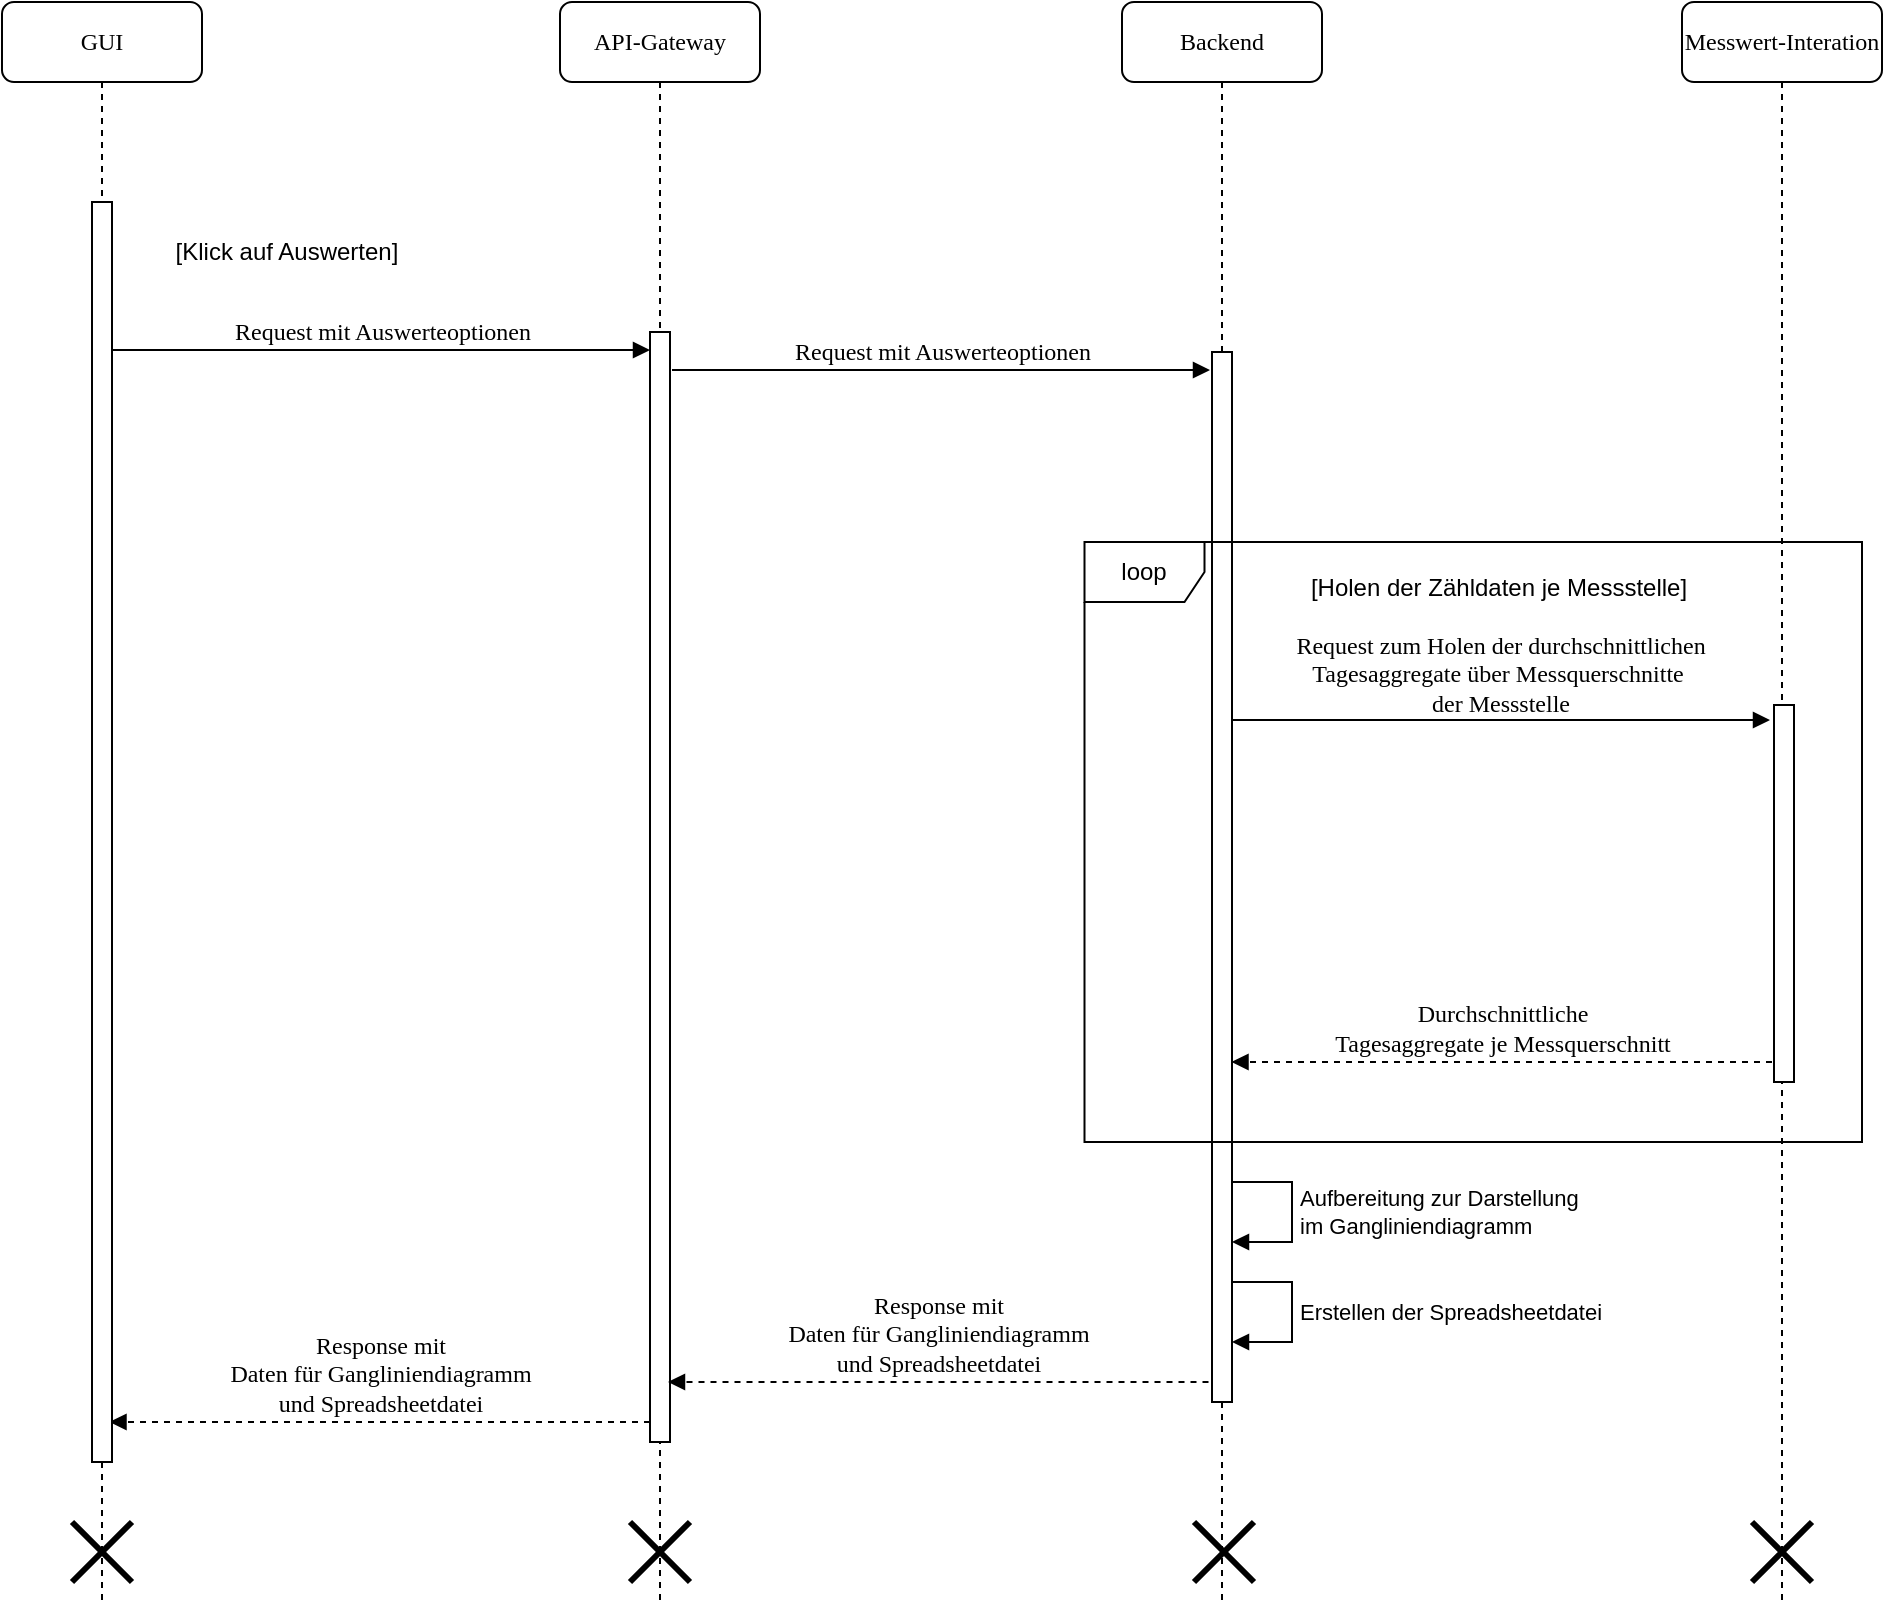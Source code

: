 <mxfile version="27.0.5">
  <diagram name="Seite-1" id="bGcENvx-rqWKhTurmv1m">
    <mxGraphModel dx="1426" dy="889" grid="1" gridSize="10" guides="1" tooltips="1" connect="1" arrows="1" fold="1" page="1" pageScale="1" pageWidth="827" pageHeight="1169" math="0" shadow="0">
      <root>
        <mxCell id="0" />
        <mxCell id="1" parent="0" />
        <mxCell id="ue7t5pKXN6XHKBtUqyQd-2" value="API-Gateway" style="shape=umlLifeline;perimeter=lifelinePerimeter;whiteSpace=wrap;html=1;container=1;collapsible=0;recursiveResize=0;outlineConnect=0;rounded=1;shadow=0;comic=0;labelBackgroundColor=none;strokeWidth=1;fontFamily=Verdana;fontSize=12;align=center;" parent="1" vertex="1">
          <mxGeometry x="389" y="80" width="100" height="800" as="geometry" />
        </mxCell>
        <mxCell id="ue7t5pKXN6XHKBtUqyQd-3" value="" style="html=1;points=[];perimeter=orthogonalPerimeter;rounded=0;shadow=0;comic=0;labelBackgroundColor=none;strokeWidth=1;fontFamily=Verdana;fontSize=12;align=center;" parent="ue7t5pKXN6XHKBtUqyQd-2" vertex="1">
          <mxGeometry x="45" y="165" width="10" height="555" as="geometry" />
        </mxCell>
        <mxCell id="ue7t5pKXN6XHKBtUqyQd-146" value="Response mit&lt;div&gt;Daten für Gangliniendiagramm&lt;div&gt;und Spreadsheetdatei&lt;/div&gt;&lt;/div&gt;" style="html=1;verticalAlign=bottom;endArrow=block;labelBackgroundColor=none;fontFamily=Verdana;fontSize=12;edgeStyle=elbowEdgeStyle;elbow=vertical;exitX=0.925;exitY=0.55;exitDx=0;exitDy=0;exitPerimeter=0;dashed=1;" parent="ue7t5pKXN6XHKBtUqyQd-2" edge="1">
          <mxGeometry x="-0.001" relative="1" as="geometry">
            <mxPoint x="45" y="710" as="sourcePoint" />
            <mxPoint as="offset" />
            <mxPoint x="-225.25" y="710" as="targetPoint" />
          </mxGeometry>
        </mxCell>
        <mxCell id="ue7t5pKXN6XHKBtUqyQd-148" value="" style="shape=umlDestroy;whiteSpace=wrap;html=1;strokeWidth=3;targetShapes=umlLifeline;" parent="ue7t5pKXN6XHKBtUqyQd-2" vertex="1">
          <mxGeometry x="35" y="760" width="30" height="30" as="geometry" />
        </mxCell>
        <mxCell id="ue7t5pKXN6XHKBtUqyQd-4" value="Backend" style="shape=umlLifeline;perimeter=lifelinePerimeter;whiteSpace=wrap;html=1;container=1;collapsible=0;recursiveResize=0;outlineConnect=0;rounded=1;shadow=0;comic=0;labelBackgroundColor=none;strokeWidth=1;fontFamily=Verdana;fontSize=12;align=center;" parent="1" vertex="1">
          <mxGeometry x="670" y="80" width="100" height="800" as="geometry" />
        </mxCell>
        <mxCell id="ue7t5pKXN6XHKBtUqyQd-5" value="" style="html=1;points=[];perimeter=orthogonalPerimeter;rounded=0;shadow=0;comic=0;labelBackgroundColor=none;strokeWidth=1;fontFamily=Verdana;fontSize=12;align=center;" parent="ue7t5pKXN6XHKBtUqyQd-4" vertex="1">
          <mxGeometry x="45" y="175" width="10" height="525" as="geometry" />
        </mxCell>
        <mxCell id="ue7t5pKXN6XHKBtUqyQd-141" value="Aufbereitung zur Darstellung&lt;div&gt;im Gangliniendiagramm&lt;/div&gt;" style="html=1;align=left;spacingLeft=2;endArrow=block;rounded=0;edgeStyle=orthogonalEdgeStyle;curved=0;rounded=0;" parent="ue7t5pKXN6XHKBtUqyQd-4" edge="1">
          <mxGeometry relative="1" as="geometry">
            <mxPoint x="55" y="590" as="sourcePoint" />
            <Array as="points">
              <mxPoint x="85" y="590" />
              <mxPoint x="85" y="620" />
            </Array>
            <mxPoint x="55" y="620" as="targetPoint" />
          </mxGeometry>
        </mxCell>
        <mxCell id="ue7t5pKXN6XHKBtUqyQd-142" value="Erstellen der Spreadsheetdatei" style="html=1;align=left;spacingLeft=2;endArrow=block;rounded=0;edgeStyle=orthogonalEdgeStyle;curved=0;rounded=0;" parent="ue7t5pKXN6XHKBtUqyQd-4" edge="1">
          <mxGeometry relative="1" as="geometry">
            <mxPoint x="55" y="640" as="sourcePoint" />
            <Array as="points">
              <mxPoint x="85" y="640" />
              <mxPoint x="85" y="670" />
            </Array>
            <mxPoint x="55" y="670" as="targetPoint" />
          </mxGeometry>
        </mxCell>
        <mxCell id="ue7t5pKXN6XHKBtUqyQd-149" value="" style="shape=umlDestroy;whiteSpace=wrap;html=1;strokeWidth=3;targetShapes=umlLifeline;" parent="ue7t5pKXN6XHKBtUqyQd-4" vertex="1">
          <mxGeometry x="36" y="760" width="30" height="30" as="geometry" />
        </mxCell>
        <mxCell id="ue7t5pKXN6XHKBtUqyQd-7" value="Messwert-Interation" style="shape=umlLifeline;perimeter=lifelinePerimeter;whiteSpace=wrap;html=1;container=1;collapsible=0;recursiveResize=0;outlineConnect=0;rounded=1;shadow=0;comic=0;labelBackgroundColor=none;strokeWidth=1;fontFamily=Verdana;fontSize=12;align=center;" parent="1" vertex="1">
          <mxGeometry x="950" y="80" width="100" height="800" as="geometry" />
        </mxCell>
        <mxCell id="ue7t5pKXN6XHKBtUqyQd-150" value="" style="shape=umlDestroy;whiteSpace=wrap;html=1;strokeWidth=3;targetShapes=umlLifeline;" parent="ue7t5pKXN6XHKBtUqyQd-7" vertex="1">
          <mxGeometry x="35" y="760" width="30" height="30" as="geometry" />
        </mxCell>
        <mxCell id="ue7t5pKXN6XHKBtUqyQd-8" value="GUI" style="shape=umlLifeline;perimeter=lifelinePerimeter;whiteSpace=wrap;html=1;container=1;collapsible=0;recursiveResize=0;outlineConnect=0;rounded=1;shadow=0;comic=0;labelBackgroundColor=none;strokeWidth=1;fontFamily=Verdana;fontSize=12;align=center;" parent="1" vertex="1">
          <mxGeometry x="110" y="80" width="100" height="800" as="geometry" />
        </mxCell>
        <mxCell id="ue7t5pKXN6XHKBtUqyQd-10" value="" style="html=1;points=[];perimeter=orthogonalPerimeter;rounded=0;shadow=0;comic=0;labelBackgroundColor=none;strokeWidth=1;fontFamily=Verdana;fontSize=12;align=center;" parent="ue7t5pKXN6XHKBtUqyQd-8" vertex="1">
          <mxGeometry x="45" y="100" width="10" height="630" as="geometry" />
        </mxCell>
        <mxCell id="ue7t5pKXN6XHKBtUqyQd-147" value="" style="shape=umlDestroy;whiteSpace=wrap;html=1;strokeWidth=3;targetShapes=umlLifeline;" parent="ue7t5pKXN6XHKBtUqyQd-8" vertex="1">
          <mxGeometry x="35" y="760" width="30" height="30" as="geometry" />
        </mxCell>
        <mxCell id="ue7t5pKXN6XHKBtUqyQd-54" value="Request mit Auswerteoptionen" style="html=1;verticalAlign=bottom;endArrow=block;entryX=0;entryY=0;labelBackgroundColor=none;fontFamily=Verdana;fontSize=12;edgeStyle=elbowEdgeStyle;elbow=vertical;" parent="1" edge="1">
          <mxGeometry relative="1" as="geometry">
            <mxPoint x="165" y="254" as="sourcePoint" />
            <mxPoint as="offset" />
            <mxPoint x="434" y="254" as="targetPoint" />
          </mxGeometry>
        </mxCell>
        <mxCell id="ue7t5pKXN6XHKBtUqyQd-56" value="Request mit Auswerteoptionen" style="html=1;verticalAlign=bottom;endArrow=block;entryX=0;entryY=0;labelBackgroundColor=none;fontFamily=Verdana;fontSize=12;edgeStyle=elbowEdgeStyle;elbow=vertical;" parent="1" edge="1">
          <mxGeometry x="0.004" relative="1" as="geometry">
            <mxPoint x="445" y="264" as="sourcePoint" />
            <mxPoint as="offset" />
            <mxPoint x="714" y="264" as="targetPoint" />
          </mxGeometry>
        </mxCell>
        <mxCell id="ue7t5pKXN6XHKBtUqyQd-61" value="[Klick auf Auswerten]" style="text;html=1;strokeColor=none;fillColor=none;align=center;verticalAlign=middle;whiteSpace=wrap;rounded=0;" parent="1" vertex="1">
          <mxGeometry x="157" y="190" width="191" height="30" as="geometry" />
        </mxCell>
        <mxCell id="ue7t5pKXN6XHKBtUqyQd-132" value="loop" style="shape=umlFrame;whiteSpace=wrap;html=1;pointerEvents=0;" parent="1" vertex="1">
          <mxGeometry x="651.25" y="350" width="388.75" height="300" as="geometry" />
        </mxCell>
        <mxCell id="ue7t5pKXN6XHKBtUqyQd-133" value="Request zum Holen der durchschnittlichen&lt;div&gt;Tagesaggregate über Messquerschnitte&amp;nbsp;&lt;/div&gt;&lt;div&gt;der Messstelle&lt;/div&gt;" style="html=1;verticalAlign=bottom;endArrow=block;entryX=0;entryY=0;labelBackgroundColor=none;fontFamily=Verdana;fontSize=12;edgeStyle=elbowEdgeStyle;elbow=vertical;" parent="1" edge="1">
          <mxGeometry x="-0.004" y="-1" relative="1" as="geometry">
            <mxPoint x="725" y="438.97" as="sourcePoint" />
            <mxPoint as="offset" />
            <mxPoint x="994" y="438.97" as="targetPoint" />
          </mxGeometry>
        </mxCell>
        <mxCell id="ue7t5pKXN6XHKBtUqyQd-134" value="[Holen der Zähldaten je Messstelle&lt;span style=&quot;background-color: transparent; color: light-dark(rgb(0, 0, 0), rgb(255, 255, 255));&quot;&gt;]&lt;/span&gt;" style="text;html=1;strokeColor=none;fillColor=none;align=center;verticalAlign=middle;whiteSpace=wrap;rounded=0;" parent="1" vertex="1">
          <mxGeometry x="763" y="357.97" width="191" height="30" as="geometry" />
        </mxCell>
        <mxCell id="ue7t5pKXN6XHKBtUqyQd-137" value="" style="html=1;points=[];perimeter=orthogonalPerimeter;rounded=0;shadow=0;comic=0;labelBackgroundColor=none;strokeWidth=1;fontFamily=Verdana;fontSize=12;align=center;" parent="1" vertex="1">
          <mxGeometry x="996" y="431.5" width="10" height="188.5" as="geometry" />
        </mxCell>
        <mxCell id="ue7t5pKXN6XHKBtUqyQd-144" value="Durchschnittliche&lt;div&gt;Tagesaggregate je Messquerschnitt&lt;/div&gt;" style="html=1;verticalAlign=bottom;endArrow=block;labelBackgroundColor=none;fontFamily=Verdana;fontSize=12;edgeStyle=elbowEdgeStyle;elbow=vertical;exitX=0.925;exitY=0.55;exitDx=0;exitDy=0;exitPerimeter=0;dashed=1;" parent="1" edge="1">
          <mxGeometry x="-0.001" relative="1" as="geometry">
            <mxPoint x="995" y="610" as="sourcePoint" />
            <mxPoint as="offset" />
            <mxPoint x="724.75" y="610" as="targetPoint" />
          </mxGeometry>
        </mxCell>
        <mxCell id="ue7t5pKXN6XHKBtUqyQd-145" value="Response mit&lt;div&gt;Daten für Gangliniendiagramm&lt;div&gt;und Spreadsheetdatei&lt;/div&gt;&lt;/div&gt;" style="html=1;verticalAlign=bottom;endArrow=block;labelBackgroundColor=none;fontFamily=Verdana;fontSize=12;edgeStyle=elbowEdgeStyle;elbow=vertical;exitX=0.925;exitY=0.55;exitDx=0;exitDy=0;exitPerimeter=0;dashed=1;" parent="1" edge="1">
          <mxGeometry x="-0.001" relative="1" as="geometry">
            <mxPoint x="713.25" y="770" as="sourcePoint" />
            <mxPoint as="offset" />
            <mxPoint x="443" y="770" as="targetPoint" />
          </mxGeometry>
        </mxCell>
      </root>
    </mxGraphModel>
  </diagram>
</mxfile>
